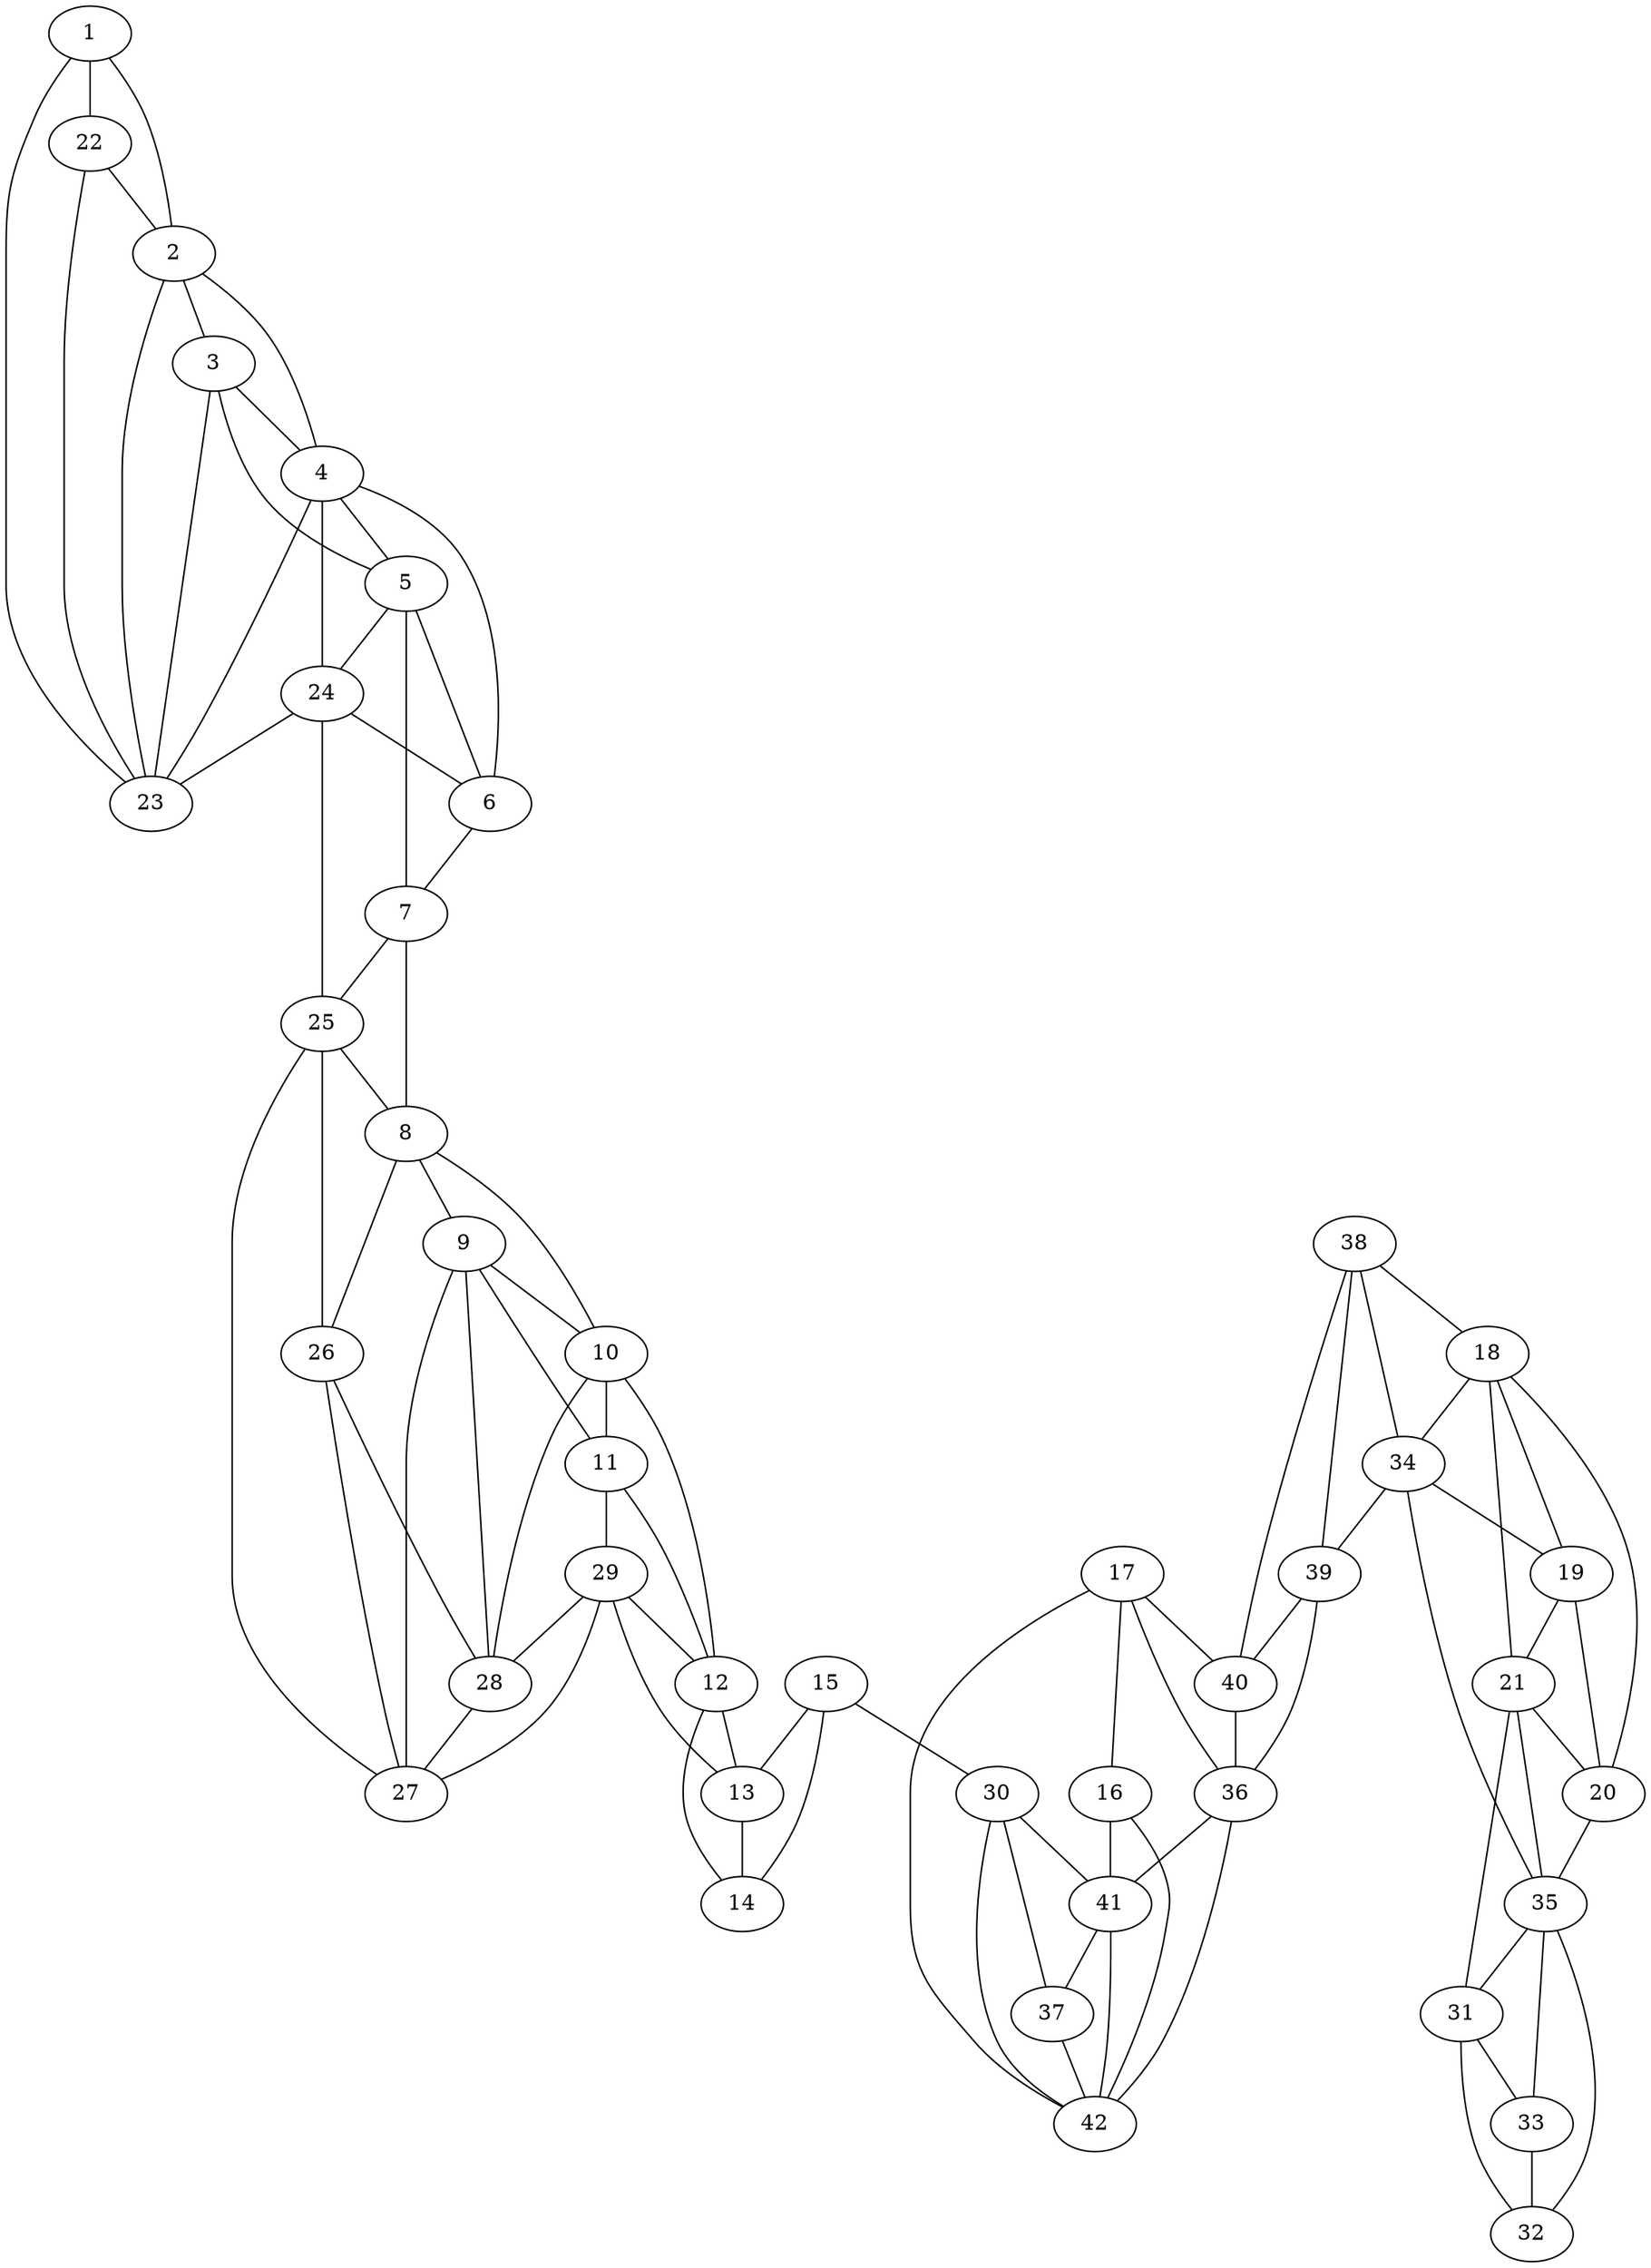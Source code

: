 graph pdb1qrs {
	1	 [aaLength=11,
		sequence=FIRQIIDEDLA,
		type=0];
	2	 [aaLength=16,
		sequence=IGHAKSICLNFGIAQD,
		type=0];
	1 -- 2	 [distance0="34.88232",
		frequency=1,
		type0=1];
	22	 [aaLength=4,
		sequence=HTRF,
		type=1];
	1 -- 22	 [distance0="49.14131",
		frequency=1,
		type0=2];
	23	 [aaLength=4,
		sequence=QCNL,
		type=1];
	1 -- 23	 [distance0="67.75595",
		frequency=1,
		type0=3];
	3	 [aaLength=3,
		sequence=PVK,
		type=0];
	2 -- 3	 [distance0="40.68828",
		frequency=1,
		type0=3];
	4	 [aaLength=13,
		sequence=IEYVESIKNDVEW,
		type=0];
	2 -- 4	 [distance0="36.77361",
		frequency=1,
		type0=2];
	3 -- 4	 [distance0="17.25755",
		distance1="2.0",
		frequency=2,
		type0=1,
		type1=4];
	5	 [aaLength=17,
		sequence=SSDYFDQLHAYAIELIN,
		type=0];
	3 -- 5	 [distance0="33.96584",
		frequency=1,
		type0=2];
	4 -- 5	 [distance0="36.28704",
		distance1="11.0",
		frequency=2,
		type0=2,
		type1=4];
	6	 [aaLength=8,
		sequence=PEQIREYR,
		type=0];
	5 -- 6	 [distance0="27.21937",
		frequency=1,
		type0=1];
	24	 [aaLength=4,
		sequence=AYVD,
		type=1];
	5 -- 24	 [distance0="3.0",
		frequency=1,
		type0=4];
	6 -- 4	 [distance0="58.28418",
		frequency=1,
		type0=3];
	7	 [aaLength=12,
		sequence=VEENLALFEKMR,
		type=0];
	6 -- 7	 [distance0="26.53291",
		distance1="16.0",
		frequency=2,
		type0=1,
		type1=4];
	7 -- 5	 [distance0="52.71916",
		frequency=1,
		type0=3];
	8	 [aaLength=3,
		sequence=IVM,
		type=0];
	7 -- 8	 [distance0="39.46262",
		frequency=1,
		type0=2];
	25	 [aaLength=4,
		sequence=CLRA,
		type=1];
	7 -- 25	 [distance0="9.0",
		frequency=1,
		type0=4];
	9	 [aaLength=12,
		sequence=YDFTHCISDALE,
		type=0];
	8 -- 9	 [distance0="28.33802",
		frequency=1,
		type0=1];
	10	 [aaLength=3,
		sequence=LEF,
		type=0];
	8 -- 10	 [distance0="49.52797",
		frequency=1,
		type0=3];
	26	 [aaLength=3,
		sequence=YRI,
		type=1];
	8 -- 26	 [distance0="5.0",
		frequency=1,
		type0=4];
	11	 [aaLength=11,
		sequence=NRRLYDWVLDN,
		type=0];
	9 -- 11	 [distance0="25.77332",
		frequency=1,
		type0=2];
	9 -- 10	 [distance0="21.7204",
		frequency=1,
		type0=1];
	28	 [aaLength=5,
		sequence=HSLCT,
		type=1];
	9 -- 28	 [distance0="3.0",
		frequency=1,
		type0=4];
	10 -- 11	 [distance0="14.24508",
		distance1="2.0",
		frequency=2,
		type0=1,
		type1=4];
	12	 [aaLength=9,
		sequence=KRKLNLLVT,
		type=0];
	10 -- 12	 [distance0="44.2344",
		frequency=1,
		type0=3];
	11 -- 12	 [distance0="47.11094",
		frequency=1,
		type0=3];
	29	 [aaLength=5,
		sequence=RQYEF,
		type=1];
	11 -- 29	 [distance0="7.0",
		frequency=1,
		type0=4];
	13	 [aaLength=7,
		sequence=ISGLRRR,
		type=0];
	12 -- 13	 [distance0="27.55744",
		distance1="14.0",
		frequency=2,
		type0=1,
		type1=4];
	14	 [aaLength=11,
		sequence=AASIREFCKRI,
		type=0];
	12 -- 14	 [distance0="42.00931",
		frequency=1,
		type0=2];
	13 -- 14	 [distance0="17.27044",
		distance1="3.0",
		frequency=2,
		type0=1,
		type1=4];
	15	 [aaLength=15,
		sequence=MASLESCIREDLNEN,
		type=0];
	15 -- 13	 [distance0="32.7356",
		frequency=1,
		type0=2];
	15 -- 14	 [distance0="22.69505",
		frequency=1,
		type0=1];
	30	 [aaLength=3,
		sequence=PRA,
		type=1];
	15 -- 30	 [distance0="36.99502",
		distance1="1.0",
		frequency=2,
		type0=3,
		type1=4];
	16	 [aaLength=3,
		sequence=PEM,
		type=0];
	41	 [aaLength=6,
		sequence=EMVTMP,
		type=1];
	16 -- 41	 [distance0="25.6314",
		frequency=1,
		type0=3];
	42	 [aaLength=6,
		sequence=SRQVPF,
		type=1];
	16 -- 42	 [distance0="23.49402",
		distance1="1.0",
		frequency=2,
		type0=1,
		type1=4];
	17	 [aaLength=3,
		sequence=RAD,
		type=0];
	17 -- 16	 [distance0="23.79058",
		frequency=1,
		type0=1];
	36	 [aaLength=5,
		sequence=EIWID,
		type=1];
	17 -- 36	 [distance0="39.61017",
		frequency=1,
		type0=2];
	40	 [aaLength=3,
		sequence=EVR,
		type=1];
	17 -- 40	 [distance0="16.0",
		frequency=1,
		type0=4];
	17 -- 42	 [distance0="41.38798",
		frequency=1,
		type0=3];
	18	 [aaLength=3,
		sequence=AAH,
		type=0];
	19	 [aaLength=3,
		sequence=PGA,
		type=0];
	18 -- 19	 [distance0="48.91641",
		frequency=1,
		type0=3];
	20	 [aaLength=3,
		sequence=LSV,
		type=0];
	18 -- 20	 [distance0="46.56579",
		frequency=1,
		type0=2];
	21	 [aaLength=5,
		sequence=PSLKD,
		type=0];
	18 -- 21	 [distance0="46.32537",
		frequency=1,
		type0=1];
	34	 [aaLength=9,
		sequence=ALPVEIRLY,
		type=1];
	18 -- 34	 [distance0="0.0",
		frequency=1,
		type0=5];
	19 -- 20	 [distance0="13.0132",
		distance1="4.0",
		frequency=2,
		type0=1,
		type1=4];
	19 -- 21	 [distance0="38.91438",
		frequency=1,
		type0=2];
	35	 [aaLength=9,
		sequence=LVIKQGFAE,
		type=1];
	20 -- 35	 [distance0="5.0",
		frequency=1,
		type0=4];
	21 -- 20	 [distance0="30.60369",
		frequency=1,
		type0=1];
	31	 [aaLength=3,
		sequence=FQF,
		type=1];
	21 -- 31	 [distance0="6.0",
		frequency=1,
		type0=4];
	21 -- 35	 [distance0="42.96949",
		frequency=1,
		type0=3];
	22 -- 2	 [distance0="43.59542",
		distance1="9.0",
		frequency=2,
		type0=2,
		type1=4];
	22 -- 23	 [distance0="32.0",
		frequency=1,
		type0=1];
	23 -- 2	 [distance0="45.74451",
		frequency=1,
		type0=2];
	23 -- 3	 [distance0="6.0",
		frequency=1,
		type0=4];
	23 -- 4	 [distance0="54.74317",
		frequency=1,
		type0=3];
	24 -- 4	 [distance0="68.61351",
		frequency=1,
		type0=3];
	24 -- 6	 [distance0="3.0",
		frequency=1,
		type0=4];
	24 -- 23	 [distance0="59.0",
		frequency=1,
		type0=2];
	24 -- 25	 [distance0="52.0",
		frequency=1,
		type0=1];
	25 -- 8	 [distance0="8.0",
		frequency=1,
		type0=4];
	25 -- 26	 [distance0="20.0",
		frequency=1,
		type0=1];
	27	 [aaLength=3,
		sequence=IYP,
		type=1];
	25 -- 27	 [distance0="36.0",
		frequency=1,
		type0=2];
	26 -- 27	 [distance0="16.0",
		distance1="13.0",
		frequency=2,
		type0=1,
		type1=4];
	26 -- 28	 [distance0="35.0",
		frequency=1,
		type0=3];
	27 -- 9	 [distance0="1.0",
		frequency=1,
		type0=4];
	28 -- 10	 [distance0="0.0",
		frequency=1,
		type0=5];
	28 -- 27	 [distance0="19.0",
		frequency=1,
		type0=1];
	29 -- 13	 [distance0="58.69684",
		frequency=1,
		type0=3];
	29 -- 12	 [distance0="11.0",
		frequency=1,
		type0=4];
	29 -- 27	 [distance0="47.0",
		frequency=1,
		type0=2];
	29 -- 28	 [distance0="28.0",
		frequency=1,
		type0=1];
	37	 [aaLength=6,
		sequence=PVKLVI,
		type=1];
	30 -- 37	 [distance0="8.0",
		distance1="5.0",
		frequency=2,
		type0=1,
		type1=4];
	30 -- 41	 [distance0="21.0",
		frequency=1,
		type0=2];
	30 -- 42	 [distance0="36.0",
		frequency=1,
		type0=3];
	32	 [aaLength=5,
		sequence=GYFCL,
		type=1];
	31 -- 32	 [distance0="6.0",
		distance1="3.0",
		frequency=2,
		type0=1,
		type1=4];
	33	 [aaLength=8,
		sequence=PVFNRTVG,
		type=1];
	31 -- 33	 [distance0="20.0",
		frequency=1,
		type0=2];
	33 -- 32	 [distance0="14.0",
		frequency=1,
		type0=1];
	33 -- 35	 [distance0="40.0",
		frequency=1,
		type0=3];
	34 -- 19	 [distance0="8.0",
		frequency=1,
		type0=4];
	34 -- 35	 [distance0="32.0",
		frequency=1,
		type0=1];
	38	 [aaLength=6,
		sequence=TIFCTY,
		type=1];
	34 -- 38	 [distance0="32.0",
		frequency=1,
		type0=2];
	39	 [aaLength=8,
		sequence=VIKAERVE,
		type=1];
	34 -- 39	 [distance0="48.0",
		frequency=1,
		type0=3];
	35 -- 31	 [distance0="20.0",
		frequency=1,
		type0=1];
	35 -- 32	 [distance0="26.0",
		frequency=1,
		type0=2];
	36 -- 41	 [distance0="23.0",
		frequency=1,
		type0=2];
	36 -- 42	 [distance0="8.0",
		frequency=1,
		type0=1];
	37 -- 42	 [distance0="28.0",
		frequency=1,
		type0=3];
	38 -- 18	 [distance0="23.0",
		frequency=1,
		type0=4];
	38 -- 39	 [distance0="16.0",
		frequency=1,
		type0=1];
	38 -- 40	 [distance0="24.0",
		frequency=1,
		type0=2];
	39 -- 36	 [distance0="32.0",
		frequency=1,
		type0=3];
	39 -- 40	 [distance0="8.0",
		frequency=1,
		type0=1];
	40 -- 36	 [distance0="24.0",
		frequency=1,
		type0=2];
	41 -- 37	 [distance0="13.0",
		frequency=1,
		type0=1];
	41 -- 42	 [distance0="15.0",
		frequency=1,
		type0=2];
}
